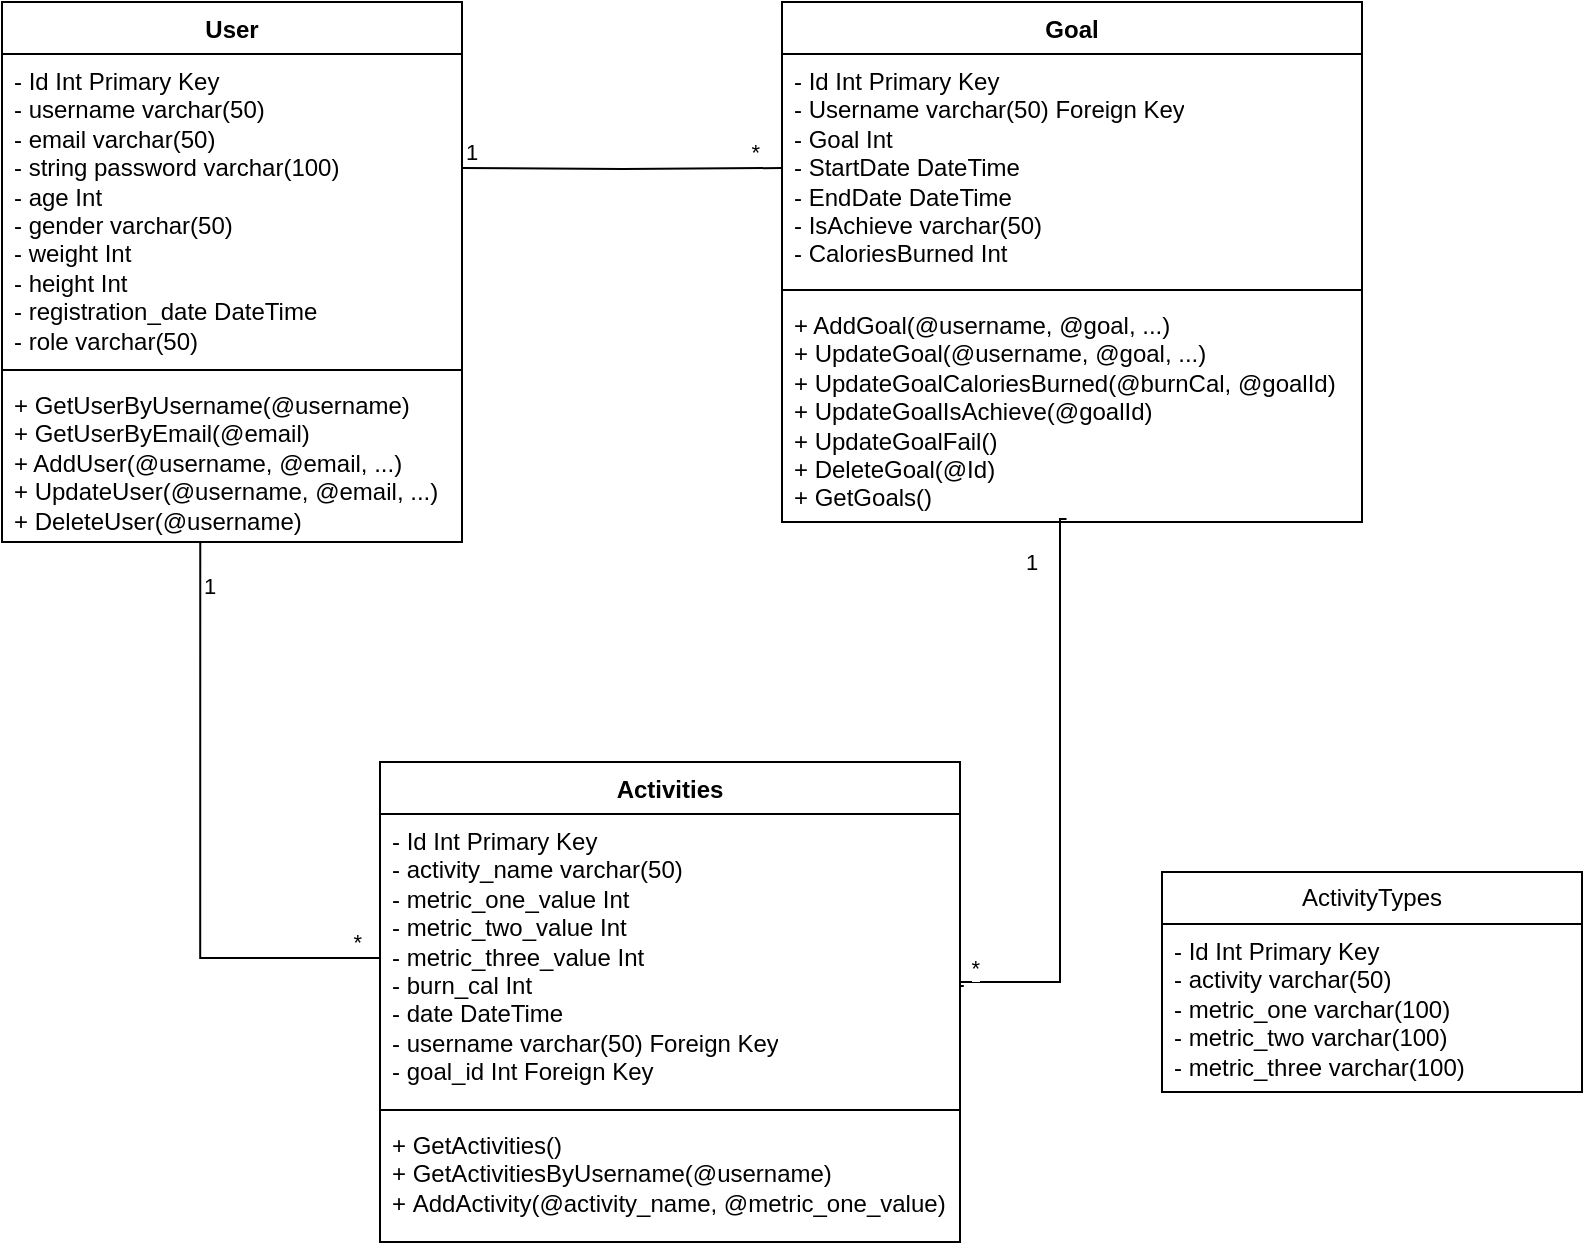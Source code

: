 <mxfile version="26.2.8">
  <diagram id="C5RBs43oDa-KdzZeNtuy" name="Page-1">
    <mxGraphModel dx="1904" dy="1036" grid="1" gridSize="10" guides="1" tooltips="1" connect="1" arrows="1" fold="1" page="1" pageScale="1" pageWidth="827" pageHeight="1169" math="0" shadow="0">
      <root>
        <mxCell id="WIyWlLk6GJQsqaUBKTNV-0" />
        <mxCell id="WIyWlLk6GJQsqaUBKTNV-1" parent="WIyWlLk6GJQsqaUBKTNV-0" />
        <mxCell id="Df9YJzmz1zQoDNNNPPr3-4" value="User" style="swimlane;fontStyle=1;align=center;verticalAlign=top;childLayout=stackLayout;horizontal=1;startSize=26;horizontalStack=0;resizeParent=1;resizeParentMax=0;resizeLast=0;collapsible=1;marginBottom=0;whiteSpace=wrap;html=1;" vertex="1" parent="WIyWlLk6GJQsqaUBKTNV-1">
          <mxGeometry x="20" y="40" width="230" height="270" as="geometry" />
        </mxCell>
        <mxCell id="Df9YJzmz1zQoDNNNPPr3-5" value="&lt;div&gt;&lt;p style=&quot;margin-bottom: 0px; margin-top: 0px;&quot; data-pm-slice=&quot;1 1 []&quot;&gt;- Id Int Primary Key&lt;/p&gt;&lt;p style=&quot;margin-top: 0px; margin-bottom: 0px;&quot;&gt;- username varchar(50)&lt;/p&gt;&lt;p style=&quot;margin-top: 0px; margin-bottom: 0px;&quot;&gt;- email varchar(50)&lt;/p&gt;&lt;p style=&quot;margin-top: 0px; margin-bottom: 0px;&quot;&gt;- string password varchar(100)&lt;/p&gt;&lt;p style=&quot;margin-top: 0px; margin-bottom: 0px;&quot;&gt;- age Int&lt;/p&gt;&lt;p style=&quot;margin-top: 0px; margin-bottom: 0px;&quot;&gt;- gender varchar(50) &lt;/p&gt;&lt;p style=&quot;margin-top: 0px; margin-bottom: 0px;&quot;&gt;- weight Int&lt;/p&gt;&lt;p style=&quot;margin-top: 0px; margin-bottom: 0px;&quot;&gt;- height Int&lt;br&gt;&lt;/p&gt;&lt;p style=&quot;margin-top: 0px; margin-bottom: 0px;&quot;&gt;- registration_date DateTime  &lt;/p&gt;&lt;p style=&quot;margin-bottom: 0px; margin-top: 0px;&quot;&gt;- role varchar(50)&lt;/p&gt;&lt;/div&gt;" style="text;strokeColor=none;fillColor=none;align=left;verticalAlign=top;spacingLeft=4;spacingRight=4;overflow=hidden;rotatable=0;points=[[0,0.5],[1,0.5]];portConstraint=eastwest;whiteSpace=wrap;html=1;" vertex="1" parent="Df9YJzmz1zQoDNNNPPr3-4">
          <mxGeometry y="26" width="230" height="154" as="geometry" />
        </mxCell>
        <mxCell id="Df9YJzmz1zQoDNNNPPr3-6" value="" style="line;strokeWidth=1;fillColor=none;align=left;verticalAlign=middle;spacingTop=-1;spacingLeft=3;spacingRight=3;rotatable=0;labelPosition=right;points=[];portConstraint=eastwest;strokeColor=inherit;" vertex="1" parent="Df9YJzmz1zQoDNNNPPr3-4">
          <mxGeometry y="180" width="230" height="8" as="geometry" />
        </mxCell>
        <mxCell id="Df9YJzmz1zQoDNNNPPr3-7" value="&lt;div&gt;+&amp;nbsp;GetUserByUsername(@username)&lt;div&gt;+ GetUserByEmail(@email)&lt;/div&gt;&lt;div&gt;+ AddUser(@username, @email, ...)&lt;/div&gt;&lt;div&gt;+&amp;nbsp;UpdateUser(@username, @email, ...)&lt;/div&gt;&lt;div&gt;+ DeleteUser(@username)&lt;/div&gt;&lt;div&gt;&lt;/div&gt;&lt;/div&gt;" style="text;strokeColor=none;fillColor=none;align=left;verticalAlign=top;spacingLeft=4;spacingRight=4;overflow=hidden;rotatable=0;points=[[0,0.5],[1,0.5]];portConstraint=eastwest;whiteSpace=wrap;html=1;" vertex="1" parent="Df9YJzmz1zQoDNNNPPr3-4">
          <mxGeometry y="188" width="230" height="82" as="geometry" />
        </mxCell>
        <mxCell id="Df9YJzmz1zQoDNNNPPr3-8" value="Goal" style="swimlane;fontStyle=1;align=center;verticalAlign=top;childLayout=stackLayout;horizontal=1;startSize=26;horizontalStack=0;resizeParent=1;resizeParentMax=0;resizeLast=0;collapsible=1;marginBottom=0;whiteSpace=wrap;html=1;" vertex="1" parent="WIyWlLk6GJQsqaUBKTNV-1">
          <mxGeometry x="410" y="40" width="290" height="260" as="geometry" />
        </mxCell>
        <mxCell id="Df9YJzmz1zQoDNNNPPr3-9" value="&lt;p style=&quot;margin-top: 0px; margin-bottom: 0px;&quot; data-pm-slice=&quot;0 0 []&quot;&gt;- Id Int Primary Key&lt;/p&gt;&lt;p style=&quot;margin: 0px;&quot;&gt;- Username varchar(50) Foreign&amp;nbsp;&lt;span style=&quot;background-color: transparent; color: light-dark(rgb(0, 0, 0), rgb(255, 255, 255));&quot;&gt;Key&lt;/span&gt;&lt;/p&gt;&lt;p style=&quot;margin-top: 0px; margin-bottom: 0px;&quot;&gt;&lt;span style=&quot;background-color: transparent; color: light-dark(rgb(0, 0, 0), rgb(255, 255, 255));&quot;&gt;-&lt;/span&gt;&lt;span style=&quot;background-color: transparent; color: light-dark(rgb(0, 0, 0), rgb(255, 255, 255));&quot;&gt;&amp;nbsp;&lt;/span&gt;Goal Int&lt;/p&gt;&lt;p style=&quot;margin-top: 0px; margin-bottom: 0px;&quot;&gt;&lt;span style=&quot;background-color: transparent; color: light-dark(rgb(0, 0, 0), rgb(255, 255, 255));&quot;&gt;-&lt;/span&gt;&lt;span style=&quot;background-color: transparent; color: light-dark(rgb(0, 0, 0), rgb(255, 255, 255));&quot;&gt;&amp;nbsp;&lt;/span&gt;StartDate DateTime &lt;/p&gt;&lt;p style=&quot;margin-top: 0px; margin-bottom: 0px;&quot;&gt;&lt;span style=&quot;background-color: transparent; color: light-dark(rgb(0, 0, 0), rgb(255, 255, 255));&quot;&gt;-&lt;/span&gt;&lt;span style=&quot;background-color: transparent; color: light-dark(rgb(0, 0, 0), rgb(255, 255, 255));&quot;&gt;&amp;nbsp;&lt;/span&gt;EndDate DateTime &lt;/p&gt;&lt;p style=&quot;margin-top: 0px; margin-bottom: 0px;&quot;&gt;&lt;span style=&quot;background-color: transparent; color: light-dark(rgb(0, 0, 0), rgb(255, 255, 255));&quot;&gt;-&lt;/span&gt;&lt;span style=&quot;background-color: transparent; color: light-dark(rgb(0, 0, 0), rgb(255, 255, 255));&quot;&gt;&amp;nbsp;&lt;/span&gt;IsAchieve varchar(50)&lt;/p&gt;&lt;p style=&quot;margin-top: 0px; margin-bottom: 0px;&quot;&gt;&lt;span style=&quot;background-color: transparent; color: light-dark(rgb(0, 0, 0), rgb(255, 255, 255));&quot;&gt;-&lt;/span&gt;&lt;span style=&quot;background-color: transparent; color: light-dark(rgb(0, 0, 0), rgb(255, 255, 255));&quot;&gt;&amp;nbsp;&lt;/span&gt;CaloriesBurned Int&lt;/p&gt;" style="text;strokeColor=none;fillColor=none;align=left;verticalAlign=top;spacingLeft=4;spacingRight=4;overflow=hidden;rotatable=0;points=[[0,0.5],[1,0.5]];portConstraint=eastwest;whiteSpace=wrap;html=1;" vertex="1" parent="Df9YJzmz1zQoDNNNPPr3-8">
          <mxGeometry y="26" width="290" height="114" as="geometry" />
        </mxCell>
        <mxCell id="Df9YJzmz1zQoDNNNPPr3-10" value="" style="line;strokeWidth=1;fillColor=none;align=left;verticalAlign=middle;spacingTop=-1;spacingLeft=3;spacingRight=3;rotatable=0;labelPosition=right;points=[];portConstraint=eastwest;strokeColor=inherit;" vertex="1" parent="Df9YJzmz1zQoDNNNPPr3-8">
          <mxGeometry y="140" width="290" height="8" as="geometry" />
        </mxCell>
        <mxCell id="Df9YJzmz1zQoDNNNPPr3-11" value="+ AddGoal(@username, @goal, ...)&lt;div&gt;+&amp;nbsp;UpdateGoal&lt;span style=&quot;background-color: transparent; color: light-dark(rgb(0, 0, 0), rgb(255, 255, 255));&quot;&gt;(@username, @goal, ...)&lt;/span&gt;&lt;/div&gt;&lt;div&gt;+ UpdateGoalCaloriesBurned(@burnCal, @goalId)&lt;/div&gt;&lt;div&gt;+ UpdateGoalIsAchieve(@goalId)&lt;/div&gt;&lt;div&gt;+&amp;nbsp;UpdateGoalFail()&lt;/div&gt;&lt;div&gt;+&amp;nbsp;DeleteGoal(@Id)&lt;/div&gt;&lt;div&gt;+&amp;nbsp;GetGoals()&lt;/div&gt;" style="text;strokeColor=none;fillColor=none;align=left;verticalAlign=top;spacingLeft=4;spacingRight=4;overflow=hidden;rotatable=0;points=[[0,0.5],[1,0.5]];portConstraint=eastwest;whiteSpace=wrap;html=1;" vertex="1" parent="Df9YJzmz1zQoDNNNPPr3-8">
          <mxGeometry y="148" width="290" height="112" as="geometry" />
        </mxCell>
        <mxCell id="Df9YJzmz1zQoDNNNPPr3-12" value="" style="endArrow=none;html=1;edgeStyle=orthogonalEdgeStyle;rounded=0;entryX=0;entryY=0.5;entryDx=0;entryDy=0;" edge="1" parent="WIyWlLk6GJQsqaUBKTNV-1" target="Df9YJzmz1zQoDNNNPPr3-9">
          <mxGeometry relative="1" as="geometry">
            <mxPoint x="250" y="123" as="sourcePoint" />
            <mxPoint x="320" y="260" as="targetPoint" />
          </mxGeometry>
        </mxCell>
        <mxCell id="Df9YJzmz1zQoDNNNPPr3-13" value="1" style="edgeLabel;resizable=0;html=1;align=left;verticalAlign=bottom;" connectable="0" vertex="1" parent="Df9YJzmz1zQoDNNNPPr3-12">
          <mxGeometry x="-1" relative="1" as="geometry" />
        </mxCell>
        <mxCell id="Df9YJzmz1zQoDNNNPPr3-14" value="*" style="edgeLabel;resizable=0;html=1;align=right;verticalAlign=bottom;" connectable="0" vertex="1" parent="Df9YJzmz1zQoDNNNPPr3-12">
          <mxGeometry x="1" relative="1" as="geometry">
            <mxPoint x="-10" as="offset" />
          </mxGeometry>
        </mxCell>
        <mxCell id="Df9YJzmz1zQoDNNNPPr3-15" value="Activities" style="swimlane;fontStyle=1;align=center;verticalAlign=top;childLayout=stackLayout;horizontal=1;startSize=26;horizontalStack=0;resizeParent=1;resizeParentMax=0;resizeLast=0;collapsible=1;marginBottom=0;whiteSpace=wrap;html=1;" vertex="1" parent="WIyWlLk6GJQsqaUBKTNV-1">
          <mxGeometry x="209" y="420" width="290" height="240" as="geometry" />
        </mxCell>
        <mxCell id="Df9YJzmz1zQoDNNNPPr3-16" value="&lt;p style=&quot;margin-top: 0px; margin-bottom: 0px;&quot; data-pm-slice=&quot;0 0 []&quot;&gt;- Id Int Primary Key &lt;/p&gt;&lt;p style=&quot;margin-top: 0px; margin-bottom: 0px;&quot;&gt;&lt;span style=&quot;background-color: transparent; color: light-dark(rgb(0, 0, 0), rgb(255, 255, 255));&quot;&gt;-&lt;/span&gt;&lt;span style=&quot;background-color: transparent; color: light-dark(rgb(0, 0, 0), rgb(255, 255, 255));&quot;&gt;&amp;nbsp;&lt;/span&gt;activity_name varchar(50) &lt;/p&gt;&lt;p style=&quot;margin-top: 0px; margin-bottom: 0px;&quot;&gt;&lt;span style=&quot;background-color: transparent; color: light-dark(rgb(0, 0, 0), rgb(255, 255, 255));&quot;&gt;-&lt;/span&gt;&lt;span style=&quot;background-color: transparent; color: light-dark(rgb(0, 0, 0), rgb(255, 255, 255));&quot;&gt;&amp;nbsp;&lt;/span&gt;metric_one_value Int &lt;/p&gt;&lt;p style=&quot;margin-top: 0px; margin-bottom: 0px;&quot;&gt;&lt;span style=&quot;background-color: transparent; color: light-dark(rgb(0, 0, 0), rgb(255, 255, 255));&quot;&gt;-&lt;/span&gt;&lt;span style=&quot;background-color: transparent; color: light-dark(rgb(0, 0, 0), rgb(255, 255, 255));&quot;&gt;&amp;nbsp;&lt;/span&gt;metric_two_value Int &lt;/p&gt;&lt;p style=&quot;margin-top: 0px; margin-bottom: 0px;&quot;&gt;&lt;span style=&quot;background-color: transparent; color: light-dark(rgb(0, 0, 0), rgb(255, 255, 255));&quot;&gt;-&lt;/span&gt;&lt;span style=&quot;background-color: transparent; color: light-dark(rgb(0, 0, 0), rgb(255, 255, 255));&quot;&gt;&amp;nbsp;&lt;/span&gt;metric_three_value Int &lt;/p&gt;&lt;p style=&quot;margin-top: 0px; margin-bottom: 0px;&quot;&gt;&lt;span style=&quot;background-color: transparent; color: light-dark(rgb(0, 0, 0), rgb(255, 255, 255));&quot;&gt;-&lt;/span&gt;&lt;span style=&quot;background-color: transparent; color: light-dark(rgb(0, 0, 0), rgb(255, 255, 255));&quot;&gt;&amp;nbsp;&lt;/span&gt;burn_cal Int &lt;br&gt;&lt;/p&gt;&lt;p style=&quot;margin-top: 0px; margin-bottom: 0px;&quot;&gt;&lt;span style=&quot;background-color: transparent; color: light-dark(rgb(0, 0, 0), rgb(255, 255, 255));&quot;&gt;-&lt;/span&gt;&lt;span style=&quot;background-color: transparent; color: light-dark(rgb(0, 0, 0), rgb(255, 255, 255));&quot;&gt;&amp;nbsp;&lt;/span&gt;date DateTime &lt;br&gt;&lt;/p&gt;&lt;p style=&quot;margin-top: 0px; margin-bottom: 0px;&quot;&gt;&lt;span style=&quot;background-color: transparent; color: light-dark(rgb(0, 0, 0), rgb(255, 255, 255));&quot;&gt;-&lt;/span&gt;&lt;span style=&quot;background-color: transparent; color: light-dark(rgb(0, 0, 0), rgb(255, 255, 255));&quot;&gt;&amp;nbsp;&lt;/span&gt;username varchar(50) Foreign Key&lt;/p&gt;&lt;p style=&quot;margin-top: 0px; margin-bottom: 0px;&quot;&gt;&lt;span style=&quot;background-color: transparent; color: light-dark(rgb(0, 0, 0), rgb(255, 255, 255));&quot;&gt;-&lt;/span&gt;&lt;span style=&quot;background-color: transparent; color: light-dark(rgb(0, 0, 0), rgb(255, 255, 255));&quot;&gt;&amp;nbsp;&lt;/span&gt;goal_id Int Foreign Key&amp;nbsp;&lt;/p&gt;" style="text;strokeColor=none;fillColor=none;align=left;verticalAlign=top;spacingLeft=4;spacingRight=4;overflow=hidden;rotatable=0;points=[[0,0.5],[1,0.5]];portConstraint=eastwest;whiteSpace=wrap;html=1;" vertex="1" parent="Df9YJzmz1zQoDNNNPPr3-15">
          <mxGeometry y="26" width="290" height="144" as="geometry" />
        </mxCell>
        <mxCell id="Df9YJzmz1zQoDNNNPPr3-22" value="" style="endArrow=none;html=1;edgeStyle=orthogonalEdgeStyle;rounded=0;exitX=0.494;exitY=0.987;exitDx=0;exitDy=0;exitPerimeter=0;entryX=1.01;entryY=0.597;entryDx=0;entryDy=0;entryPerimeter=0;" edge="1" parent="Df9YJzmz1zQoDNNNPPr3-15">
          <mxGeometry relative="1" as="geometry">
            <mxPoint x="343.26" y="-121.456" as="sourcePoint" />
            <mxPoint x="291.9" y="111.968" as="targetPoint" />
            <Array as="points">
              <mxPoint x="340" y="-122" />
              <mxPoint x="340" y="110" />
              <mxPoint x="290" y="110" />
              <mxPoint x="290" y="112" />
            </Array>
          </mxGeometry>
        </mxCell>
        <mxCell id="Df9YJzmz1zQoDNNNPPr3-23" value="1" style="edgeLabel;resizable=0;html=1;align=left;verticalAlign=bottom;" connectable="0" vertex="1" parent="Df9YJzmz1zQoDNNNPPr3-22">
          <mxGeometry x="-1" relative="1" as="geometry">
            <mxPoint x="-22" y="30" as="offset" />
          </mxGeometry>
        </mxCell>
        <mxCell id="Df9YJzmz1zQoDNNNPPr3-24" value="*" style="edgeLabel;resizable=0;html=1;align=right;verticalAlign=bottom;" connectable="0" vertex="1" parent="Df9YJzmz1zQoDNNNPPr3-22">
          <mxGeometry x="1" relative="1" as="geometry">
            <mxPoint x="9" as="offset" />
          </mxGeometry>
        </mxCell>
        <mxCell id="Df9YJzmz1zQoDNNNPPr3-17" value="" style="line;strokeWidth=1;fillColor=none;align=left;verticalAlign=middle;spacingTop=-1;spacingLeft=3;spacingRight=3;rotatable=0;labelPosition=right;points=[];portConstraint=eastwest;strokeColor=inherit;" vertex="1" parent="Df9YJzmz1zQoDNNNPPr3-15">
          <mxGeometry y="170" width="290" height="8" as="geometry" />
        </mxCell>
        <mxCell id="Df9YJzmz1zQoDNNNPPr3-18" value="+&amp;nbsp;GetActivities()&lt;div&gt;+&amp;nbsp;GetActivitiesByUsername(@username)&lt;/div&gt;&lt;div&gt;+&amp;nbsp;AddActivity(@activity_name, @metric_one_value)&lt;/div&gt;" style="text;strokeColor=none;fillColor=none;align=left;verticalAlign=top;spacingLeft=4;spacingRight=4;overflow=hidden;rotatable=0;points=[[0,0.5],[1,0.5]];portConstraint=eastwest;whiteSpace=wrap;html=1;" vertex="1" parent="Df9YJzmz1zQoDNNNPPr3-15">
          <mxGeometry y="178" width="290" height="62" as="geometry" />
        </mxCell>
        <mxCell id="Df9YJzmz1zQoDNNNPPr3-19" value="" style="endArrow=none;html=1;edgeStyle=orthogonalEdgeStyle;rounded=0;exitX=0.431;exitY=1;exitDx=0;exitDy=0;exitPerimeter=0;" edge="1" parent="WIyWlLk6GJQsqaUBKTNV-1" source="Df9YJzmz1zQoDNNNPPr3-7" target="Df9YJzmz1zQoDNNNPPr3-16">
          <mxGeometry relative="1" as="geometry">
            <mxPoint x="90" y="420" as="sourcePoint" />
            <mxPoint x="250" y="420" as="targetPoint" />
          </mxGeometry>
        </mxCell>
        <mxCell id="Df9YJzmz1zQoDNNNPPr3-20" value="1" style="edgeLabel;resizable=0;html=1;align=left;verticalAlign=bottom;" connectable="0" vertex="1" parent="Df9YJzmz1zQoDNNNPPr3-19">
          <mxGeometry x="-1" relative="1" as="geometry">
            <mxPoint y="30" as="offset" />
          </mxGeometry>
        </mxCell>
        <mxCell id="Df9YJzmz1zQoDNNNPPr3-21" value="*" style="edgeLabel;resizable=0;html=1;align=right;verticalAlign=bottom;" connectable="0" vertex="1" parent="Df9YJzmz1zQoDNNNPPr3-19">
          <mxGeometry x="1" relative="1" as="geometry">
            <mxPoint x="-9" as="offset" />
          </mxGeometry>
        </mxCell>
        <mxCell id="Df9YJzmz1zQoDNNNPPr3-25" value="ActivityTypes" style="swimlane;fontStyle=0;childLayout=stackLayout;horizontal=1;startSize=26;fillColor=none;horizontalStack=0;resizeParent=1;resizeParentMax=0;resizeLast=0;collapsible=1;marginBottom=0;whiteSpace=wrap;html=1;" vertex="1" parent="WIyWlLk6GJQsqaUBKTNV-1">
          <mxGeometry x="600" y="475" width="210" height="110" as="geometry" />
        </mxCell>
        <mxCell id="Df9YJzmz1zQoDNNNPPr3-28" value="&lt;p style=&quot;margin-top: 0px; margin-bottom: 0px;&quot; data-pm-slice=&quot;0 0 []&quot;&gt;&lt;span style=&quot;background-color: transparent; color: light-dark(rgb(0, 0, 0), rgb(255, 255, 255));&quot;&gt;- Id Int Primary Key&lt;/span&gt;&lt;/p&gt;&lt;p style=&quot;margin-top: 0px; margin-bottom: 0px;&quot;&gt;&lt;span style=&quot;background-color: transparent; color: light-dark(rgb(0, 0, 0), rgb(255, 255, 255));&quot;&gt;-&lt;/span&gt;&lt;span style=&quot;background-color: transparent; color: light-dark(rgb(0, 0, 0), rgb(255, 255, 255));&quot;&gt;&amp;nbsp;&lt;/span&gt;activity varchar(50) &lt;/p&gt;&lt;p style=&quot;margin-bottom: 0px; margin-top: 0px;&quot;&gt;&lt;span style=&quot;background-color: transparent; color: light-dark(rgb(0, 0, 0), rgb(255, 255, 255));&quot;&gt;-&lt;/span&gt;&lt;span style=&quot;background-color: transparent; color: light-dark(rgb(0, 0, 0), rgb(255, 255, 255));&quot;&gt;&amp;nbsp;&lt;/span&gt;metric_one varchar(100)  &lt;/p&gt;&lt;p style=&quot;margin-top: 0px; margin-bottom: 0px;&quot;&gt;&lt;span style=&quot;background-color: transparent; color: light-dark(rgb(0, 0, 0), rgb(255, 255, 255));&quot;&gt;-&lt;/span&gt;&lt;span style=&quot;background-color: transparent; color: light-dark(rgb(0, 0, 0), rgb(255, 255, 255));&quot;&gt;&amp;nbsp;&lt;/span&gt;metric_two varchar(100)  &lt;/p&gt;&lt;p style=&quot;margin-top: 0px; margin-bottom: 0px;&quot;&gt;&lt;span style=&quot;background-color: transparent; color: light-dark(rgb(0, 0, 0), rgb(255, 255, 255));&quot;&gt;-&lt;/span&gt;&lt;span style=&quot;background-color: transparent; color: light-dark(rgb(0, 0, 0), rgb(255, 255, 255));&quot;&gt;&amp;nbsp;&lt;/span&gt;metric_three varchar(100)&amp;nbsp;&lt;/p&gt;" style="text;strokeColor=none;fillColor=none;align=left;verticalAlign=top;spacingLeft=4;spacingRight=4;overflow=hidden;rotatable=0;points=[[0,0.5],[1,0.5]];portConstraint=eastwest;whiteSpace=wrap;html=1;" vertex="1" parent="Df9YJzmz1zQoDNNNPPr3-25">
          <mxGeometry y="26" width="210" height="84" as="geometry" />
        </mxCell>
      </root>
    </mxGraphModel>
  </diagram>
</mxfile>
